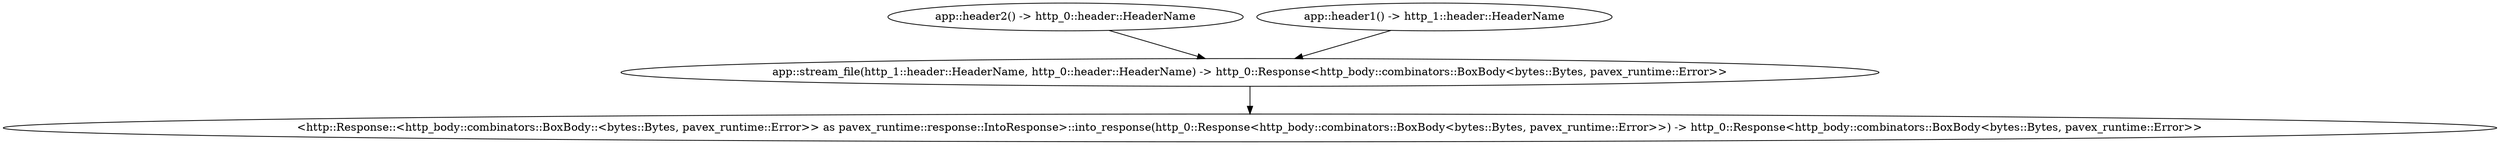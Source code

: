 digraph "GET /home" {
    0 [ label = "app::stream_file(http_1::header::HeaderName, http_0::header::HeaderName) -> http_0::Response<http_body::combinators::BoxBody<bytes::Bytes, pavex_runtime::Error>>"]
    1 [ label = "app::header2() -> http_0::header::HeaderName"]
    2 [ label = "app::header1() -> http_1::header::HeaderName"]
    3 [ label = "<http::Response::<http_body::combinators::BoxBody::<bytes::Bytes, pavex_runtime::Error>> as pavex_runtime::response::IntoResponse>::into_response(http_0::Response<http_body::combinators::BoxBody<bytes::Bytes, pavex_runtime::Error>>) -> http_0::Response<http_body::combinators::BoxBody<bytes::Bytes, pavex_runtime::Error>>"]
    1 -> 0 [ ]
    2 -> 0 [ ]
    0 -> 3 [ ]
}
digraph app_state {
    0 [ label = "crate::ApplicationState() -> crate::ApplicationState"]
}